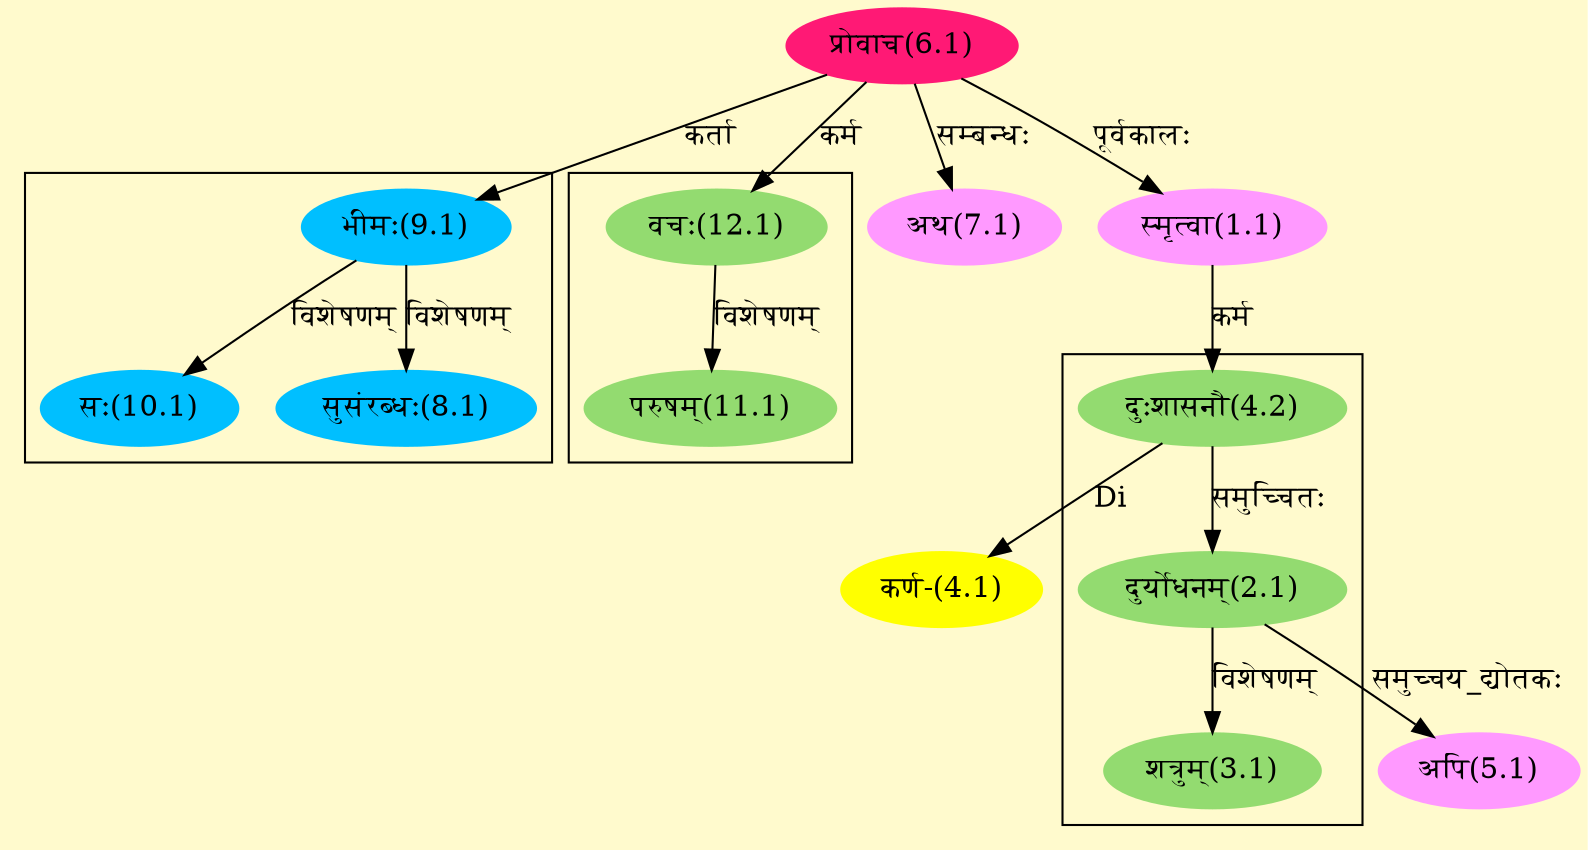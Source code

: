 digraph G{
rankdir=BT;
 compound=true;
 bgcolor="lemonchiffon1";

subgraph cluster_1{
Node2_1 [style=filled, color="#93DB70" label = "दुर्योधनम्(2.1)"]
Node4_2 [style=filled, color="#93DB70" label = "दुःशासनौ(4.2)"]
Node3_1 [style=filled, color="#93DB70" label = "शत्रुम्(3.1)"]

}

subgraph cluster_2{
Node8_1 [style=filled, color="#00BFFF" label = "सुसंरब्धः(8.1)"]
Node9_1 [style=filled, color="#00BFFF" label = "भीमः(9.1)"]
Node10_1 [style=filled, color="#00BFFF" label = "सः(10.1)"]

}

subgraph cluster_3{
Node11_1 [style=filled, color="#93DB70" label = "परुषम्(11.1)"]
Node12_1 [style=filled, color="#93DB70" label = "वचः(12.1)"]

}
Node1_1 [style=filled, color="#FF99FF" label = "स्मृत्वा(1.1)"]
Node6_1 [style=filled, color="#FF1975" label = "प्रोवाच(6.1)"]
Node4_1 [style=filled, color="#FFFF00" label = "कर्ण-(4.1)"]
Node4_2 [style=filled, color="#93DB70" label = "दुःशासनौ(4.2)"]
Node5_1 [style=filled, color="#FF99FF" label = "अपि(5.1)"]
Node2_1 [style=filled, color="#93DB70" label = "दुर्योधनम्(2.1)"]
Node9_1 [style=filled, color="#00BFFF" label = "भीमः(9.1)"]
Node [style=filled, color="" label = "()"]
Node7_1 [style=filled, color="#FF99FF" label = "अथ(7.1)"]
Node12_1 [style=filled, color="#93DB70" label = "वचः(12.1)"]
/* Start of Relations section */

Node1_1 -> Node6_1 [  label="पूर्वकालः"  dir="back" ]
Node2_1 -> Node4_2 [  label="समुच्चितः"  dir="back" ]
Node3_1 -> Node2_1 [  label="विशेषणम्"  dir="back" ]
Node4_1 -> Node4_2 [  label="Di"  dir="back" ]
Node4_2 -> Node1_1 [  label="कर्म"  dir="back" ]
Node5_1 -> Node2_1 [  label="समुच्चय_द्योतकः"  dir="back" ]
Node7_1 -> Node6_1 [  label="सम्बन्धः"  dir="back" ]
Node8_1 -> Node9_1 [  label="विशेषणम्"  dir="back" ]
Node9_1 -> Node6_1 [  label="कर्ता"  dir="back" ]
Node10_1 -> Node9_1 [  label="विशेषणम्"  dir="back" ]
Node11_1 -> Node12_1 [  label="विशेषणम्"  dir="back" ]
Node12_1 -> Node6_1 [  label="कर्म"  dir="back" ]
}
